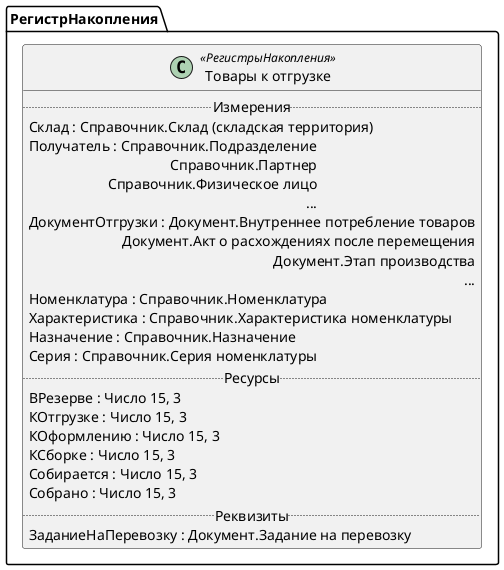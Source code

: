 ﻿@startuml ТоварыКОтгрузке
'!include templates.wsd
'..\include templates.wsd
class РегистрНакопления.ТоварыКОтгрузке as "Товары к отгрузке" <<РегистрыНакопления>>
{
..Измерения..
Склад : Справочник.Склад (складская территория)
Получатель : Справочник.Подразделение\rСправочник.Партнер\rСправочник.Физическое лицо\r...
ДокументОтгрузки : Документ.Внутреннее потребление товаров\rДокумент.Акт о расхождениях после перемещения\rДокумент.Этап производства\r...
Номенклатура : Справочник.Номенклатура
Характеристика : Справочник.Характеристика номенклатуры
Назначение : Справочник.Назначение
Серия : Справочник.Серия номенклатуры
..Ресурсы..
ВРезерве : Число 15, 3
КОтгрузке : Число 15, 3
КОформлению : Число 15, 3
КСборке : Число 15, 3
Собирается : Число 15, 3
Собрано : Число 15, 3
..Реквизиты..
ЗаданиеНаПеревозку : Документ.Задание на перевозку
}
@enduml

